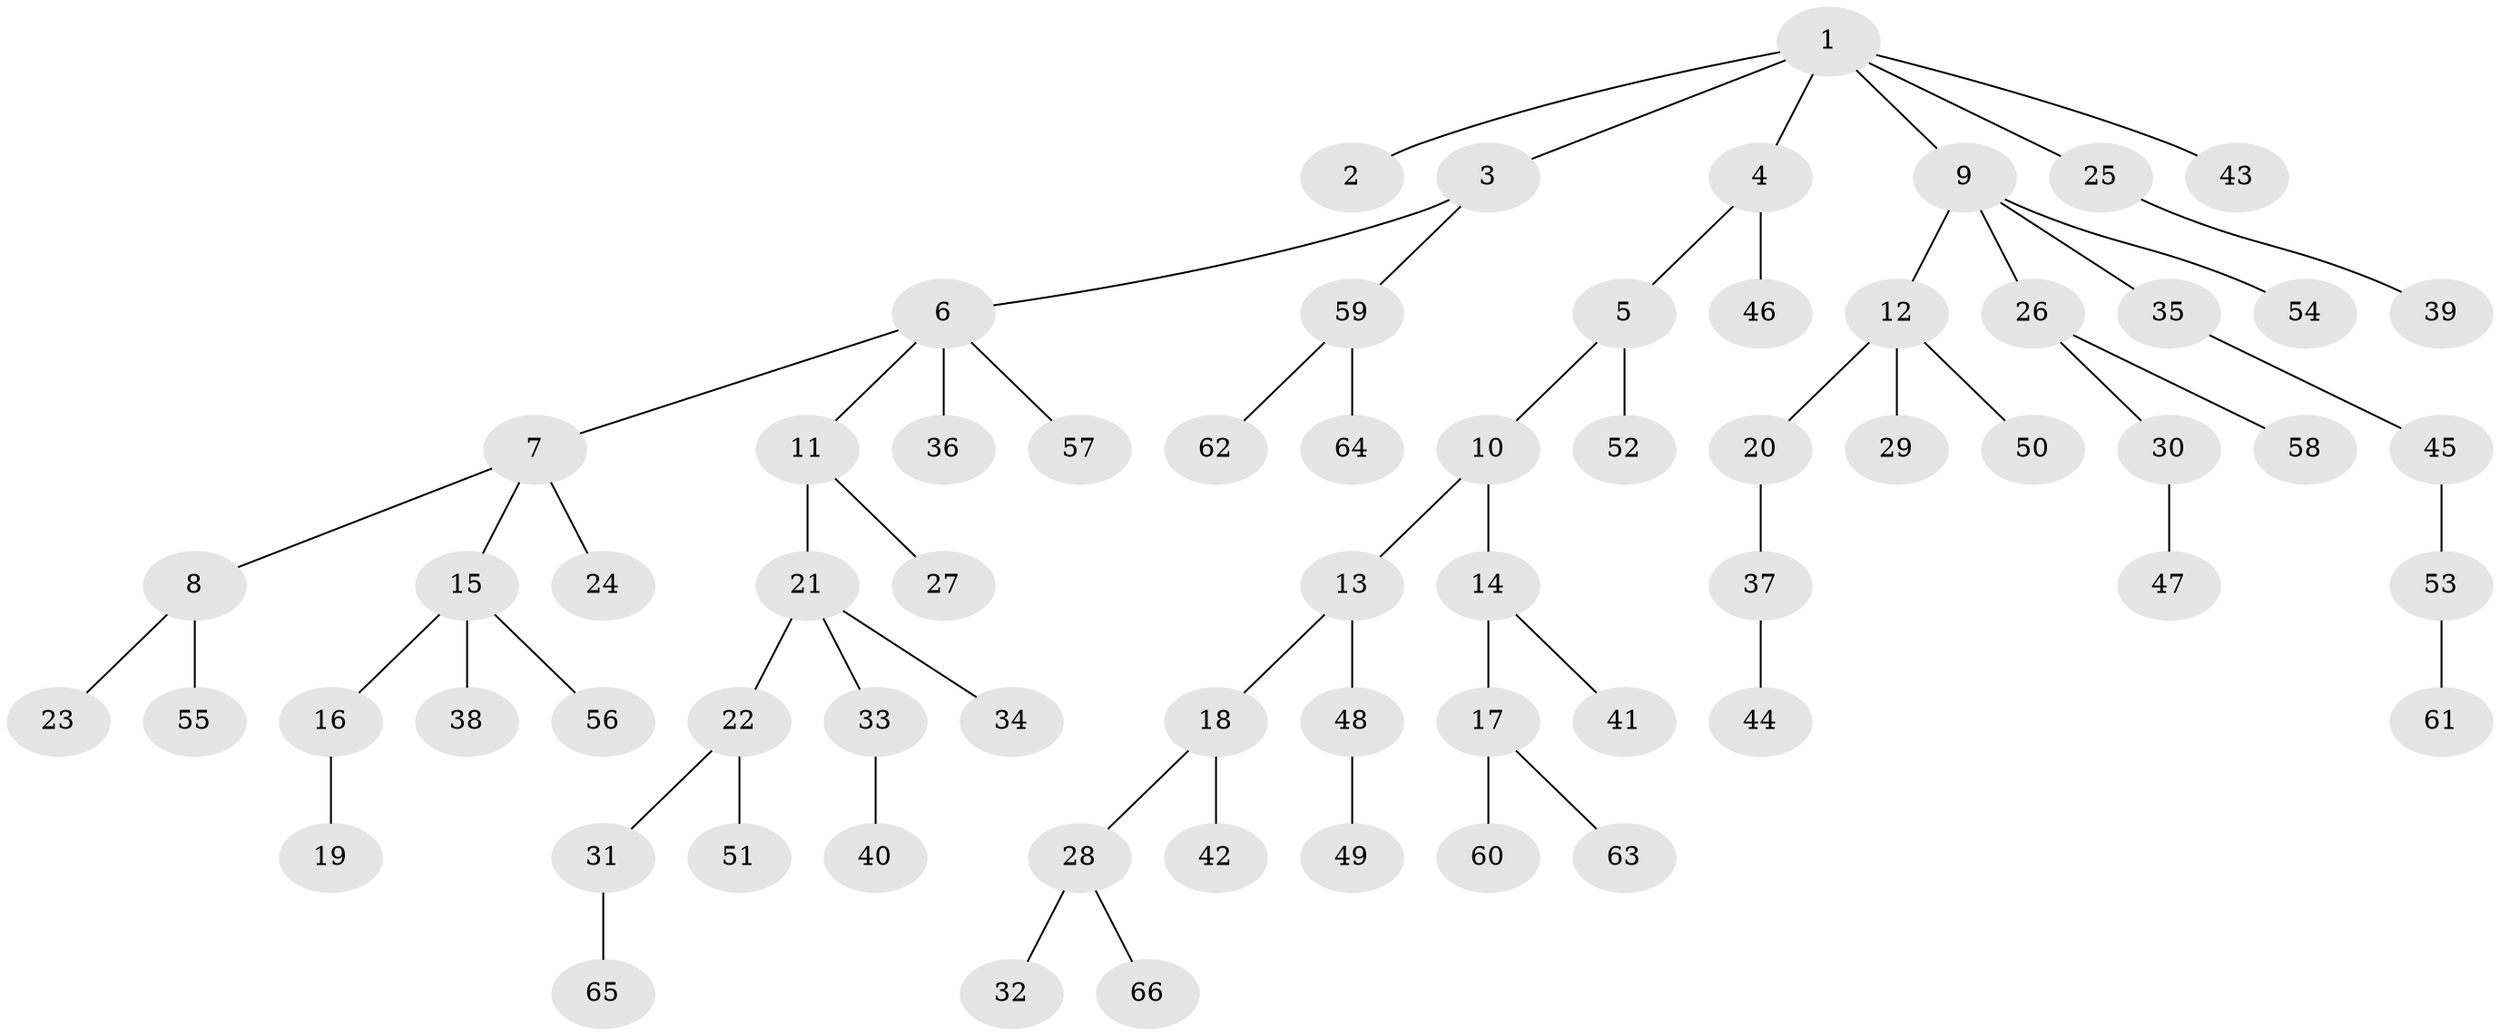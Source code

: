 // coarse degree distribution, {7: 0.046511627906976744, 1: 0.5581395348837209, 2: 0.23255813953488372, 6: 0.023255813953488372, 3: 0.11627906976744186, 5: 0.023255813953488372}
// Generated by graph-tools (version 1.1) at 2025/52/02/27/25 19:52:13]
// undirected, 66 vertices, 65 edges
graph export_dot {
graph [start="1"]
  node [color=gray90,style=filled];
  1;
  2;
  3;
  4;
  5;
  6;
  7;
  8;
  9;
  10;
  11;
  12;
  13;
  14;
  15;
  16;
  17;
  18;
  19;
  20;
  21;
  22;
  23;
  24;
  25;
  26;
  27;
  28;
  29;
  30;
  31;
  32;
  33;
  34;
  35;
  36;
  37;
  38;
  39;
  40;
  41;
  42;
  43;
  44;
  45;
  46;
  47;
  48;
  49;
  50;
  51;
  52;
  53;
  54;
  55;
  56;
  57;
  58;
  59;
  60;
  61;
  62;
  63;
  64;
  65;
  66;
  1 -- 2;
  1 -- 3;
  1 -- 4;
  1 -- 9;
  1 -- 25;
  1 -- 43;
  3 -- 6;
  3 -- 59;
  4 -- 5;
  4 -- 46;
  5 -- 10;
  5 -- 52;
  6 -- 7;
  6 -- 11;
  6 -- 36;
  6 -- 57;
  7 -- 8;
  7 -- 15;
  7 -- 24;
  8 -- 23;
  8 -- 55;
  9 -- 12;
  9 -- 26;
  9 -- 35;
  9 -- 54;
  10 -- 13;
  10 -- 14;
  11 -- 21;
  11 -- 27;
  12 -- 20;
  12 -- 29;
  12 -- 50;
  13 -- 18;
  13 -- 48;
  14 -- 17;
  14 -- 41;
  15 -- 16;
  15 -- 38;
  15 -- 56;
  16 -- 19;
  17 -- 60;
  17 -- 63;
  18 -- 28;
  18 -- 42;
  20 -- 37;
  21 -- 22;
  21 -- 33;
  21 -- 34;
  22 -- 31;
  22 -- 51;
  25 -- 39;
  26 -- 30;
  26 -- 58;
  28 -- 32;
  28 -- 66;
  30 -- 47;
  31 -- 65;
  33 -- 40;
  35 -- 45;
  37 -- 44;
  45 -- 53;
  48 -- 49;
  53 -- 61;
  59 -- 62;
  59 -- 64;
}

